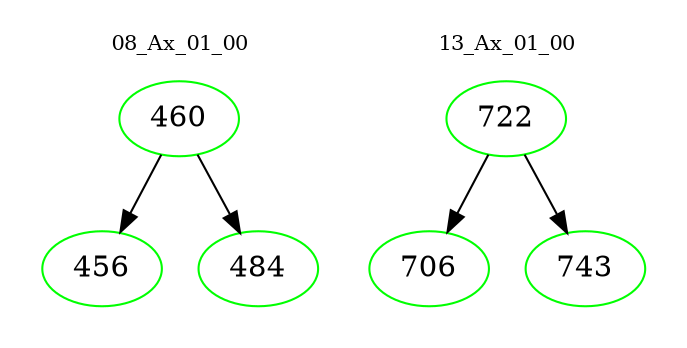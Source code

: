 digraph{
subgraph cluster_0 {
color = white
label = "08_Ax_01_00";
fontsize=10;
T0_460 [label="460", color="green"]
T0_460 -> T0_456 [color="black"]
T0_456 [label="456", color="green"]
T0_460 -> T0_484 [color="black"]
T0_484 [label="484", color="green"]
}
subgraph cluster_1 {
color = white
label = "13_Ax_01_00";
fontsize=10;
T1_722 [label="722", color="green"]
T1_722 -> T1_706 [color="black"]
T1_706 [label="706", color="green"]
T1_722 -> T1_743 [color="black"]
T1_743 [label="743", color="green"]
}
}
